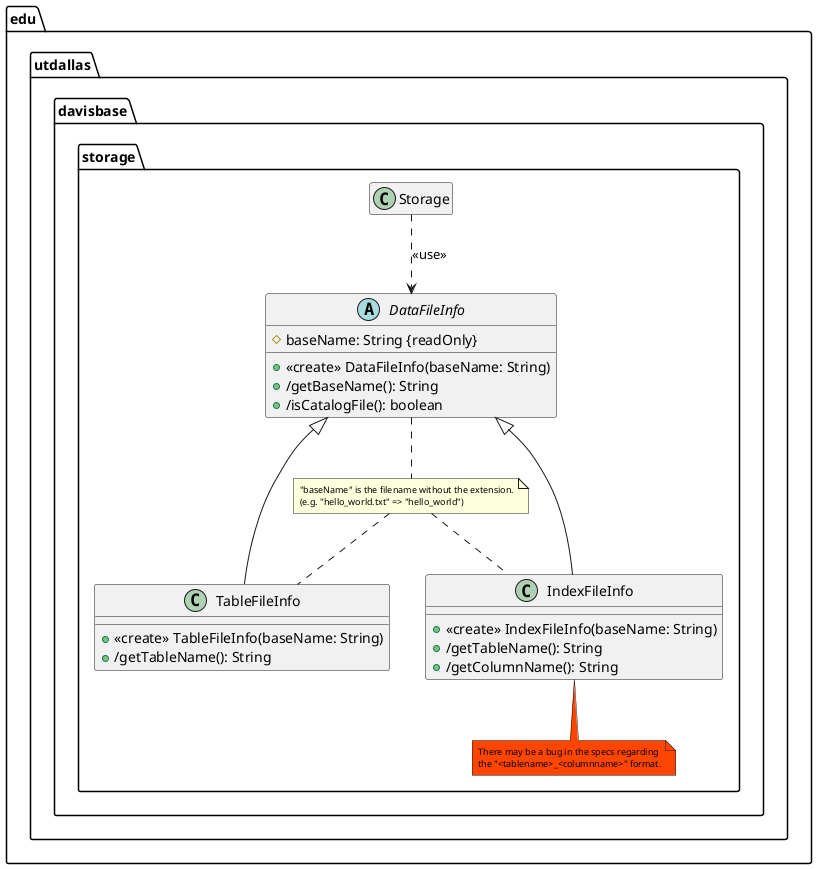 @startuml edu.utdallas.davisbase.storage.DataFileInfo

package edu.utdallas.davisbase.storage {

  Storage ..> DataFileInfo : <<use>>
  hide Storage fields
  hide Storage methods

  abstract DataFileInfo {
    #baseName: String {readOnly}
    +<<create>> DataFileInfo(baseName: String)
    +/getBaseName(): String
    +/isCatalogFile(): boolean
  }

  DataFileInfo <|-- TableFileInfo
  class TableFileInfo {
    +<<create>> TableFileInfo(baseName: String)
    +/getTableName(): String
  }

  DataFileInfo <|-- IndexFileInfo
  class IndexFileInfo {
    +<<create>> IndexFileInfo(baseName: String)
    +/getTableName(): String
    +/getColumnName(): String
  }
  note bottom #OrangeRed
    <size:9>There may be a bug in the specs regarding</size>
    <size:9>the "<tablename>_<columnname>" format.</size>
  end note

  note as BaseNameNote
    <size:9>"baseName" is the filename without the extension.</size>
    <size:9>(e.g. "hello_world.txt" => "hello_world")</size>
  end note
  DataFileInfo .. BaseNameNote
  BaseNameNote .. TableFileInfo
  BaseNameNote .. IndexFileInfo

}

@enduml
